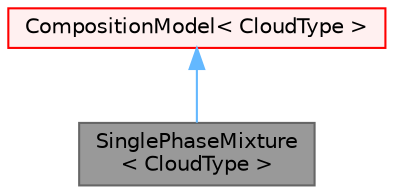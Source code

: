 digraph "SinglePhaseMixture&lt; CloudType &gt;"
{
 // LATEX_PDF_SIZE
  bgcolor="transparent";
  edge [fontname=Helvetica,fontsize=10,labelfontname=Helvetica,labelfontsize=10];
  node [fontname=Helvetica,fontsize=10,shape=box,height=0.2,width=0.4];
  Node1 [id="Node000001",label="SinglePhaseMixture\l\< CloudType \>",height=0.2,width=0.4,color="gray40", fillcolor="grey60", style="filled", fontcolor="black",tooltip="Templated parcel single phase, multi-component class."];
  Node2 -> Node1 [id="edge1_Node000001_Node000002",dir="back",color="steelblue1",style="solid",tooltip=" "];
  Node2 [id="Node000002",label="CompositionModel\< CloudType \>",height=0.2,width=0.4,color="red", fillcolor="#FFF0F0", style="filled",URL="$classFoam_1_1CompositionModel.html",tooltip="Templated reacting parcel composition model class Consists of carrier species (via thermo package),..."];
}
